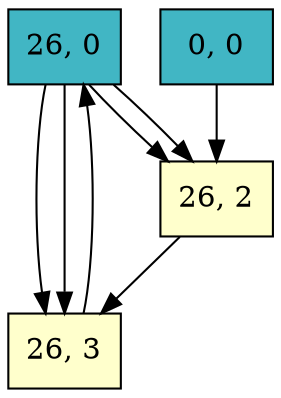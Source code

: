 digraph unnamed {

	Node0x51e9990 [shape=record,pos="26,0!",style=filled,fillcolor="/ylgnbu5/3",label="{26, 0}"];
	Node0x51e9990 -> Node0x5217d60;
	Node0x51e9990 -> Node0x5217d60;
	Node0x51e9990 -> Node0x5203af0;
	Node0x51e9990 -> Node0x5203af0;
	Node0x51e9d90 [shape=record,pos="0,0!",style=filled,fillcolor="/ylgnbu5/3",label="{0, 0}"];
	Node0x51e9d90 -> Node0x5203af0;
	Node0x5203af0 [shape=record,pos="26,2!",style=filled,fillcolor="/ylgnbu5/1",label="{26, 2}"];
	Node0x5203af0 -> Node0x5217d60;
	Node0x5217d60 [shape=record,pos="26,3!",style=filled,fillcolor="/ylgnbu5/1",label="{26, 3}"];
	Node0x5217d60 -> Node0x51e9990;
}
